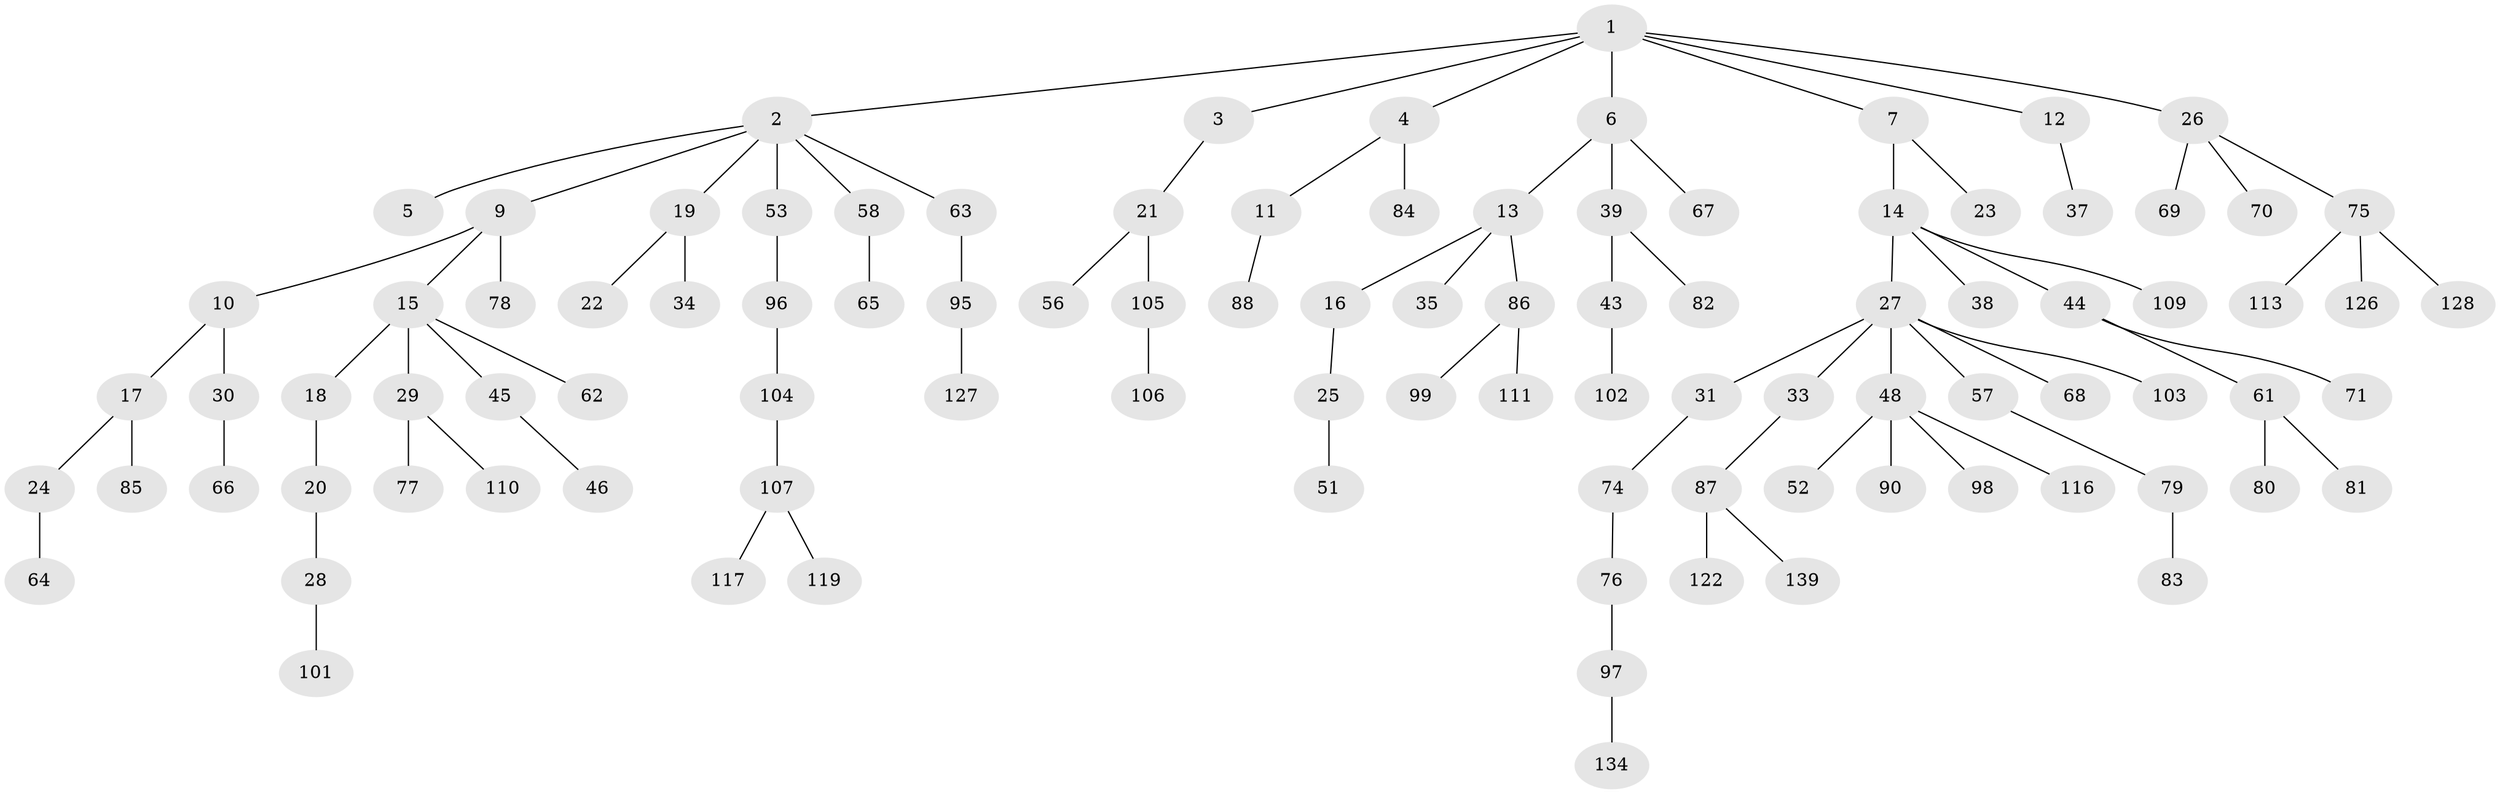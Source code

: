 // original degree distribution, {7: 0.014084507042253521, 2: 0.2535211267605634, 3: 0.176056338028169, 1: 0.4788732394366197, 5: 0.028169014084507043, 4: 0.04225352112676056, 9: 0.007042253521126761}
// Generated by graph-tools (version 1.1) at 2025/19/03/04/25 18:19:23]
// undirected, 99 vertices, 98 edges
graph export_dot {
graph [start="1"]
  node [color=gray90,style=filled];
  1;
  2;
  3;
  4;
  5;
  6 [super="+73"];
  7 [super="+8+40"];
  9;
  10;
  11;
  12;
  13;
  14;
  15;
  16;
  17;
  18;
  19;
  20;
  21 [super="+32+49"];
  22;
  23;
  24 [super="+42"];
  25;
  26 [super="+94+54"];
  27 [super="+120+138+47+36+60"];
  28 [super="+131"];
  29 [super="+140+59"];
  30 [super="+92"];
  31 [super="+41"];
  33;
  34 [super="+50"];
  35;
  37;
  38 [super="+124+135"];
  39;
  43;
  44;
  45;
  46 [super="+125"];
  48;
  51;
  52;
  53;
  56;
  57;
  58;
  61;
  62 [super="+112+130"];
  63 [super="+121+89"];
  64;
  65;
  66;
  67;
  68;
  69 [super="+93"];
  70;
  71;
  74;
  75;
  76 [super="+129"];
  77;
  78 [super="+132"];
  79;
  80;
  81;
  82;
  83;
  84;
  85;
  86;
  87;
  88;
  90;
  95 [super="+100"];
  96;
  97;
  98;
  99;
  101;
  102;
  103;
  104;
  105;
  106 [super="+136"];
  107;
  109;
  110;
  111;
  113;
  116;
  117;
  119;
  122;
  126;
  127;
  128;
  134;
  139;
  1 -- 2;
  1 -- 3;
  1 -- 4;
  1 -- 6;
  1 -- 7;
  1 -- 12;
  1 -- 26;
  2 -- 5;
  2 -- 9;
  2 -- 19;
  2 -- 53;
  2 -- 58;
  2 -- 63;
  3 -- 21;
  4 -- 11;
  4 -- 84;
  6 -- 13;
  6 -- 39;
  6 -- 67;
  7 -- 23;
  7 -- 14;
  9 -- 10;
  9 -- 15;
  9 -- 78;
  10 -- 17;
  10 -- 30;
  11 -- 88;
  12 -- 37;
  13 -- 16;
  13 -- 35;
  13 -- 86;
  14 -- 27;
  14 -- 38;
  14 -- 44;
  14 -- 109;
  15 -- 18;
  15 -- 29;
  15 -- 45;
  15 -- 62;
  16 -- 25;
  17 -- 24;
  17 -- 85;
  18 -- 20;
  19 -- 22;
  19 -- 34;
  20 -- 28;
  21 -- 105;
  21 -- 56;
  24 -- 64;
  25 -- 51;
  26 -- 70;
  26 -- 75;
  26 -- 69;
  27 -- 31;
  27 -- 33;
  27 -- 68;
  27 -- 57;
  27 -- 48;
  27 -- 103;
  28 -- 101;
  29 -- 77;
  29 -- 110;
  30 -- 66;
  31 -- 74;
  33 -- 87;
  39 -- 43;
  39 -- 82;
  43 -- 102;
  44 -- 61;
  44 -- 71;
  45 -- 46;
  48 -- 52;
  48 -- 90;
  48 -- 98;
  48 -- 116;
  53 -- 96;
  57 -- 79;
  58 -- 65;
  61 -- 80;
  61 -- 81;
  63 -- 95;
  74 -- 76;
  75 -- 113;
  75 -- 126;
  75 -- 128;
  76 -- 97;
  79 -- 83;
  86 -- 99;
  86 -- 111;
  87 -- 122;
  87 -- 139;
  95 -- 127;
  96 -- 104;
  97 -- 134;
  104 -- 107;
  105 -- 106;
  107 -- 117;
  107 -- 119;
}
